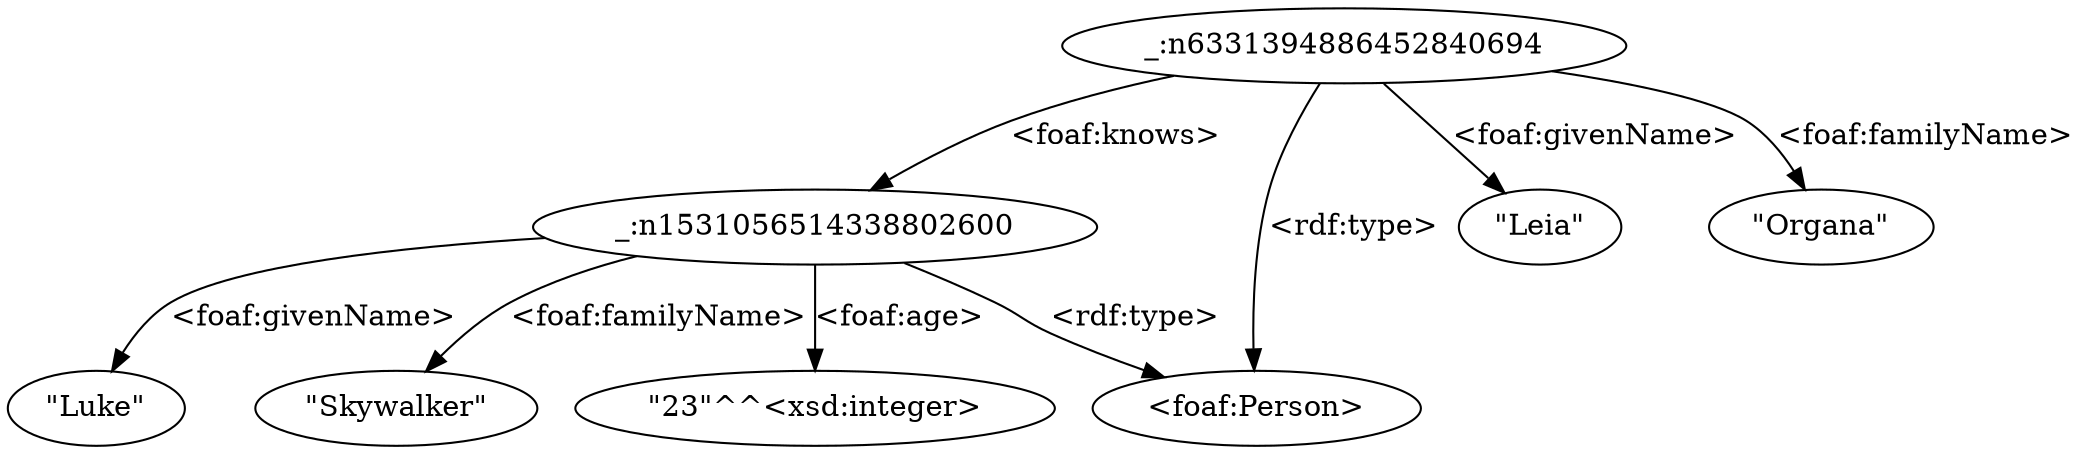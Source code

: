 digraph cayley_graph {
	"_:n1531056514338802600" -> "<foaf:Person>" [ label = "<rdf:type>" ];
	"_:n1531056514338802600" -> "\"Luke\"" [ label = "<foaf:givenName>" ];
	"_:n1531056514338802600" -> "\"Skywalker\"" [ label = "<foaf:familyName>" ];
	"_:n1531056514338802600" -> "\"23\"^^<xsd:integer>" [ label = "<foaf:age>" ];
	"_:n6331394886452840694" -> "<foaf:Person>" [ label = "<rdf:type>" ];
	"_:n6331394886452840694" -> "_:n1531056514338802600" [ label = "<foaf:knows>" ];
	"_:n6331394886452840694" -> "\"Leia\"" [ label = "<foaf:givenName>" ];
	"_:n6331394886452840694" -> "\"Organa\"" [ label = "<foaf:familyName>" ];
}
